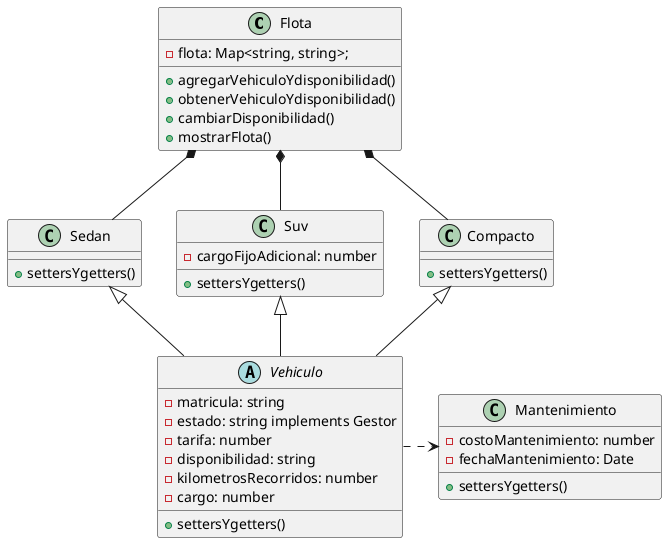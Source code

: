 @startuml DriveHub
 
'Preguntas:

'Flota Pulpo derivador de Tareas' NO
'Interfaz Gestor de tarifas' Quizas
'Biblioteca Moment JS para calculos de fecha' Con Date se puede


'Relaciones Flota'
Flota *-- Sedan
Flota *-- Suv
Flota *-- Compacto

'Relaciones Herencia'
Sedan <|-- Vehiculo
Suv <|-- Vehiculo
Compacto <|-- Vehiculo

'Dependencias'
Vehiculo .r.> Mantenimiento





'Clases'

class Flota{
    'La key es la categoría(Suv, Sedan, Compacto)
    'El valor es su disponibilidad(Está disponible o no para el Cliente)'
    - flota: Map<string, string>;
    + agregarVehiculoYdisponibilidad()
    + obtenerVehiculoYdisponibilidad()
    + cambiarDisponibilidad()
    + mostrarFlota()
}

abstract class Vehiculo{
    - matricula: string
    - estado: string implements Gestor
    - tarifa: number
    - disponibilidad: string
    - kilometrosRecorridos: number
    - cargo: number
 
    + settersYgetters()
}

class Compacto{
    + settersYgetters()
}

class Sedan{
    + settersYgetters()
}

class Suv{
    - cargoFijoAdicional: number
    + settersYgetters()
}

class Mantenimiento{
    - costoMantenimiento: number
    - fechaMantenimiento: Date

    + settersYgetters()
}

@enduml